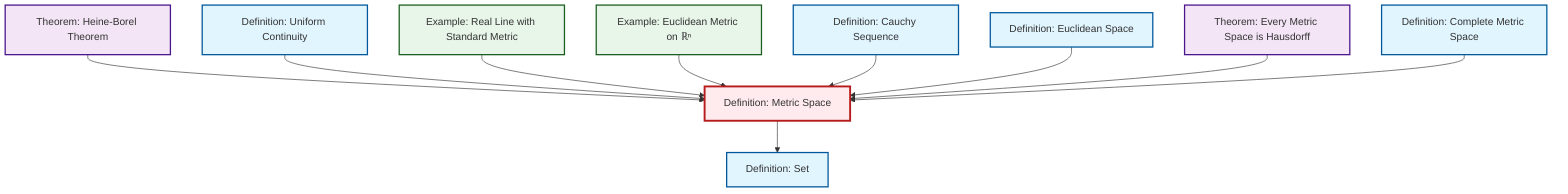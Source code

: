 graph TD
    classDef definition fill:#e1f5fe,stroke:#01579b,stroke-width:2px
    classDef theorem fill:#f3e5f5,stroke:#4a148c,stroke-width:2px
    classDef axiom fill:#fff3e0,stroke:#e65100,stroke-width:2px
    classDef example fill:#e8f5e9,stroke:#1b5e20,stroke-width:2px
    classDef current fill:#ffebee,stroke:#b71c1c,stroke-width:3px
    thm-heine-borel["Theorem: Heine-Borel Theorem"]:::theorem
    ex-euclidean-metric["Example: Euclidean Metric on ℝⁿ"]:::example
    ex-real-line-metric["Example: Real Line with Standard Metric"]:::example
    def-cauchy-sequence["Definition: Cauchy Sequence"]:::definition
    def-set["Definition: Set"]:::definition
    thm-metric-hausdorff["Theorem: Every Metric Space is Hausdorff"]:::theorem
    def-uniform-continuity["Definition: Uniform Continuity"]:::definition
    def-euclidean-space["Definition: Euclidean Space"]:::definition
    def-metric-space["Definition: Metric Space"]:::definition
    def-complete-metric-space["Definition: Complete Metric Space"]:::definition
    thm-heine-borel --> def-metric-space
    def-uniform-continuity --> def-metric-space
    ex-real-line-metric --> def-metric-space
    ex-euclidean-metric --> def-metric-space
    def-cauchy-sequence --> def-metric-space
    def-euclidean-space --> def-metric-space
    thm-metric-hausdorff --> def-metric-space
    def-metric-space --> def-set
    def-complete-metric-space --> def-metric-space
    class def-metric-space current